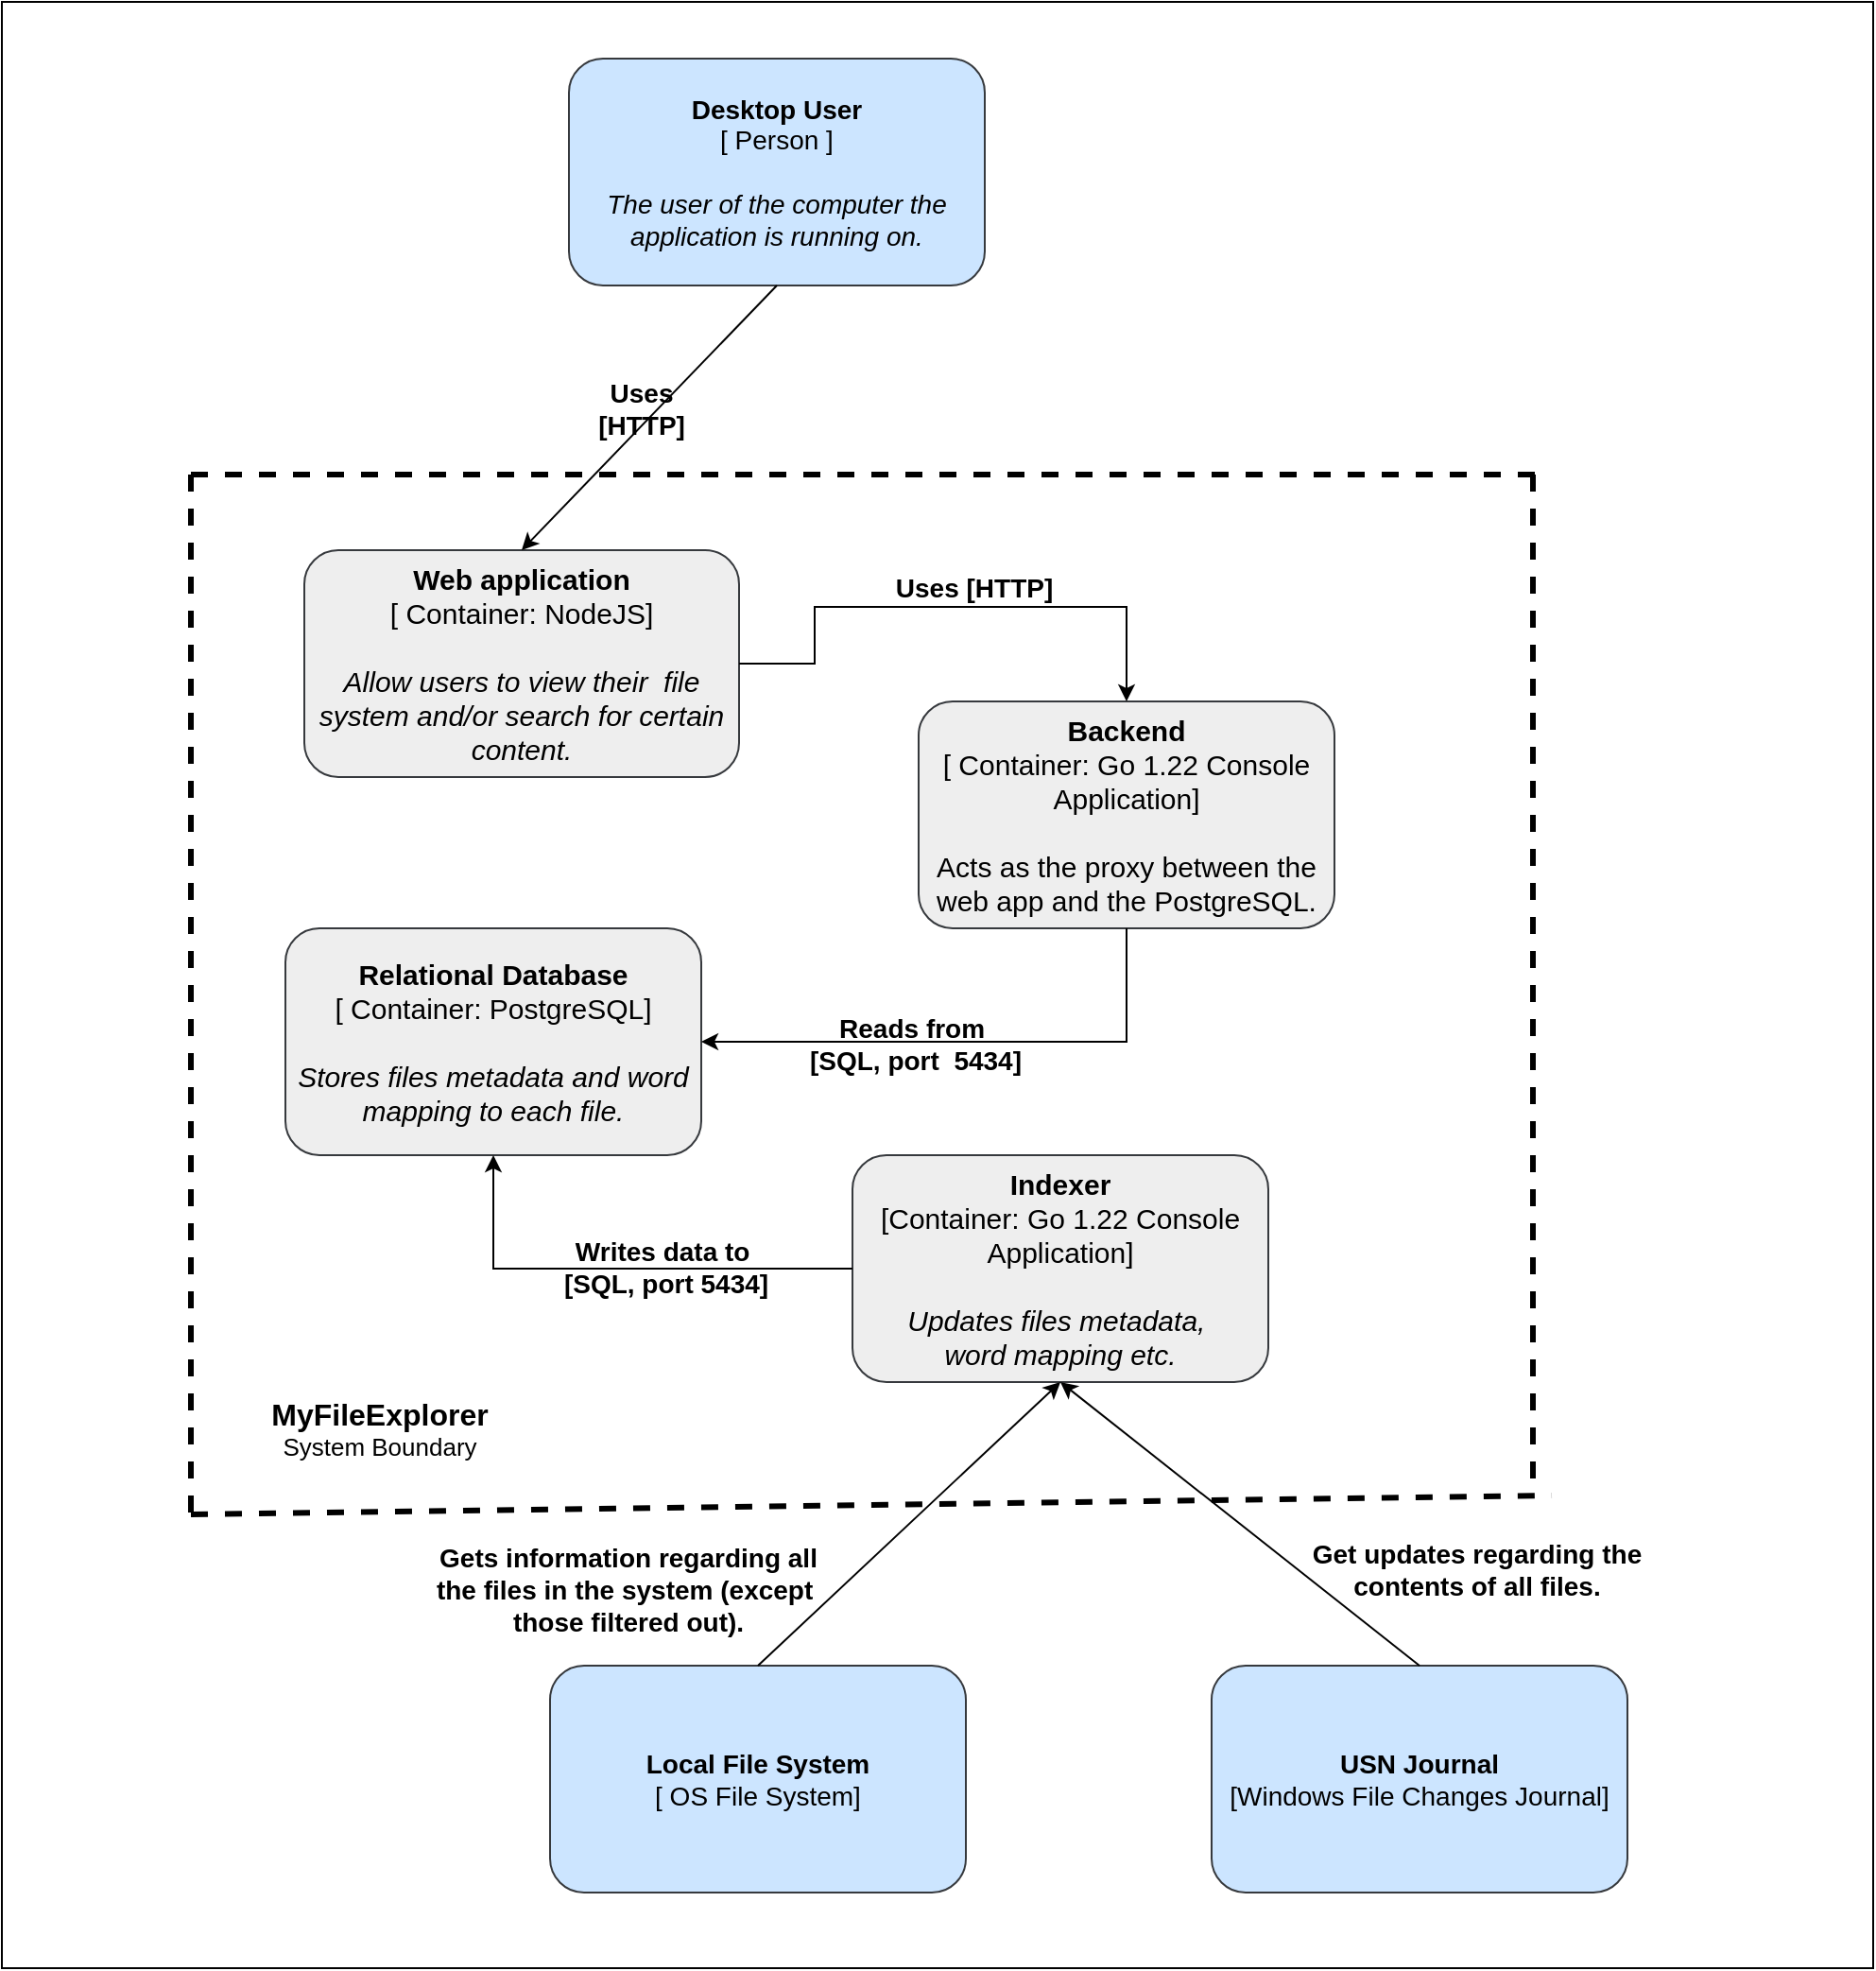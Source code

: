 <mxfile version="22.1.22" type="embed">
  <diagram id="nM7YXTvUPzHVtIW36HO0" name="Page-1">
    <mxGraphModel dx="1839" dy="1866" grid="1" gridSize="10" guides="1" tooltips="1" connect="1" arrows="1" fold="1" page="1" pageScale="1" pageWidth="850" pageHeight="1100" math="0" shadow="0">
      <root>
        <mxCell id="0" />
        <mxCell id="1" parent="0" />
        <mxCell id="62" value="" style="rounded=0;whiteSpace=wrap;html=1;" parent="1" vertex="1">
          <mxGeometry x="-60" y="-90" width="990" height="1040" as="geometry" />
        </mxCell>
        <mxCell id="9" value="&lt;b style=&quot;font-size: 15px;&quot;&gt;&lt;font style=&quot;font-size: 15px;&quot;&gt;Web application&lt;/font&gt;&lt;/b&gt;&lt;div style=&quot;font-size: 15px;&quot;&gt;&lt;font style=&quot;font-size: 15px;&quot;&gt;[ Container: NodeJS]&lt;/font&gt;&lt;/div&gt;&lt;div style=&quot;font-size: 15px;&quot;&gt;&lt;font style=&quot;font-size: 15px;&quot;&gt;&lt;br&gt;&lt;/font&gt;&lt;/div&gt;&lt;div style=&quot;font-size: 15px;&quot;&gt;&lt;i style=&quot;&quot;&gt;&lt;font style=&quot;font-size: 15px;&quot;&gt;Allow users to view their&amp;nbsp; file system and/or search for certain content.&lt;/font&gt;&lt;/i&gt;&lt;/div&gt;" style="rounded=1;whiteSpace=wrap;html=1;fillColor=#eeeeee;strokeColor=#36393d;" parent="1" vertex="1">
          <mxGeometry x="100" y="200" width="230" height="120" as="geometry" />
        </mxCell>
        <mxCell id="10" value="&lt;b style=&quot;font-size: 14px;&quot;&gt;&lt;font style=&quot;font-size: 14px;&quot;&gt;Desktop User&lt;br&gt;&lt;/font&gt;&lt;/b&gt;&lt;div style=&quot;font-size: 14px;&quot;&gt;&lt;font style=&quot;font-size: 14px;&quot;&gt;[ Person ]&lt;/font&gt;&lt;/div&gt;&lt;div style=&quot;font-size: 14px;&quot;&gt;&lt;font style=&quot;font-size: 14px;&quot;&gt;&lt;br&gt;&lt;/font&gt;&lt;/div&gt;&lt;div style=&quot;font-size: 14px;&quot;&gt;&lt;i style=&quot;&quot;&gt;&lt;font style=&quot;font-size: 14px;&quot;&gt;The user of the computer the application is running on.&lt;/font&gt;&lt;/i&gt;&lt;/div&gt;" style="rounded=1;whiteSpace=wrap;html=1;fillColor=#cce5ff;strokeColor=#36393d;" parent="1" vertex="1">
          <mxGeometry x="240" y="-60" width="220" height="120" as="geometry" />
        </mxCell>
        <mxCell id="11" value="" style="endArrow=classic;html=1;rounded=0;exitX=0.5;exitY=1;exitDx=0;exitDy=0;entryX=0.5;entryY=0;entryDx=0;entryDy=0;" parent="1" source="10" target="9" edge="1">
          <mxGeometry width="50" height="50" relative="1" as="geometry">
            <mxPoint x="770" y="220" as="sourcePoint" />
            <mxPoint x="780" y="300" as="targetPoint" />
          </mxGeometry>
        </mxCell>
        <mxCell id="12" value="&lt;font style=&quot;font-size: 14px;&quot;&gt;Uses&lt;br style=&quot;font-size: 14px;&quot;&gt;[HTTP]&lt;/font&gt;" style="edgeLabel;html=1;align=center;verticalAlign=middle;resizable=0;points=[];fontSize=14;labelBackgroundColor=none;fontStyle=1;fontColor=default;" parent="11" vertex="1" connectable="0">
          <mxGeometry x="0.033" y="-4" relative="1" as="geometry">
            <mxPoint y="-5" as="offset" />
          </mxGeometry>
        </mxCell>
        <mxCell id="15" value="&lt;font style=&quot;font-size: 15px;&quot;&gt;&lt;b style=&quot;&quot;&gt;Relational Database&lt;/b&gt;&lt;br&gt;&lt;/font&gt;&lt;div style=&quot;font-size: 15px;&quot;&gt;&lt;font style=&quot;font-size: 15px;&quot;&gt;[ Container: PostgreSQL]&lt;/font&gt;&lt;/div&gt;&lt;div style=&quot;font-size: 15px;&quot;&gt;&lt;font style=&quot;font-size: 15px;&quot;&gt;&lt;br&gt;&lt;/font&gt;&lt;/div&gt;&lt;div style=&quot;font-size: 15px;&quot;&gt;&lt;i&gt;&lt;font style=&quot;font-size: 15px;&quot;&gt;Stores files metadata and word&lt;/font&gt;&lt;/i&gt;&lt;/div&gt;&lt;div style=&quot;font-size: 15px;&quot;&gt;&lt;i&gt;&lt;font style=&quot;font-size: 15px;&quot;&gt;mapping to each file.&lt;/font&gt;&lt;/i&gt;&lt;/div&gt;" style="rounded=1;whiteSpace=wrap;html=1;fillColor=#eeeeee;strokeColor=#36393d;" parent="1" vertex="1">
          <mxGeometry x="90" y="400" width="220" height="120" as="geometry" />
        </mxCell>
        <mxCell id="18" value="&lt;font style=&quot;font-size: 15px;&quot;&gt;&lt;span style=&quot;background-color: initial;&quot;&gt;&lt;b style=&quot;&quot;&gt;Indexer&lt;br&gt;&lt;/b&gt;[Container: Go 1.22 Console&lt;br&gt;Application]&lt;/span&gt;&lt;br&gt;&lt;/font&gt;&lt;div style=&quot;font-size: 15px;&quot;&gt;&lt;font style=&quot;font-size: 15px;&quot;&gt;&lt;br&gt;&lt;/font&gt;&lt;/div&gt;&lt;div style=&quot;font-size: 15px;&quot;&gt;&lt;i&gt;&lt;font style=&quot;font-size: 15px;&quot;&gt;Updates files metadata,&amp;nbsp;&lt;/font&gt;&lt;/i&gt;&lt;/div&gt;&lt;div style=&quot;font-size: 15px;&quot;&gt;&lt;i&gt;&lt;font style=&quot;font-size: 15px;&quot;&gt;word mapping etc.&lt;/font&gt;&lt;/i&gt;&lt;/div&gt;" style="rounded=1;whiteSpace=wrap;html=1;fillColor=#eeeeee;strokeColor=#36393d;" parent="1" vertex="1">
          <mxGeometry x="390" y="520" width="220" height="120" as="geometry" />
        </mxCell>
        <mxCell id="19" value="&lt;b style=&quot;font-size: 14px;&quot;&gt;&lt;font style=&quot;font-size: 14px;&quot;&gt;Local File System&lt;br&gt;&lt;/font&gt;&lt;/b&gt;&lt;div style=&quot;font-size: 14px;&quot;&gt;[ OS File System]&lt;/div&gt;" style="rounded=1;whiteSpace=wrap;html=1;fillColor=#cce5ff;strokeColor=#36393d;" parent="1" vertex="1">
          <mxGeometry x="230" y="790" width="220" height="120" as="geometry" />
        </mxCell>
        <mxCell id="21" value="&lt;br&gt;&lt;br&gt;" style="endArrow=classic;html=1;rounded=0;exitX=0.5;exitY=0;exitDx=0;exitDy=0;entryX=0.5;entryY=1;entryDx=0;entryDy=0;" parent="1" source="19" target="18" edge="1">
          <mxGeometry width="50" height="50" relative="1" as="geometry">
            <mxPoint x="590" y="630" as="sourcePoint" />
            <mxPoint x="490" y="760" as="targetPoint" />
          </mxGeometry>
        </mxCell>
        <mxCell id="23" value="&lt;font style=&quot;font-size: 14px;&quot;&gt;&lt;b style=&quot;font-size: 14px;&quot;&gt;Gets information regarding all&lt;br style=&quot;font-size: 14px;&quot;&gt;the files in the system (except&amp;nbsp;&lt;br style=&quot;font-size: 14px;&quot;&gt;those filtered out).&lt;/b&gt;&lt;/font&gt;" style="edgeLabel;html=1;align=center;verticalAlign=middle;resizable=0;points=[];labelBackgroundColor=none;fontSize=14;fontColor=default;" parent="21" vertex="1" connectable="0">
          <mxGeometry x="0.153" relative="1" as="geometry">
            <mxPoint x="-162" y="46" as="offset" />
          </mxGeometry>
        </mxCell>
        <mxCell id="25" value="" style="endArrow=none;dashed=1;html=1;rounded=0;strokeWidth=3;" parent="1" edge="1">
          <mxGeometry width="50" height="50" relative="1" as="geometry">
            <mxPoint x="40" y="160" as="sourcePoint" />
            <mxPoint x="760" y="160" as="targetPoint" />
          </mxGeometry>
        </mxCell>
        <mxCell id="26" value="" style="endArrow=none;dashed=1;html=1;rounded=0;strokeWidth=3;" parent="1" edge="1">
          <mxGeometry width="50" height="50" relative="1" as="geometry">
            <mxPoint x="40" y="160" as="sourcePoint" />
            <mxPoint x="40" y="710" as="targetPoint" />
          </mxGeometry>
        </mxCell>
        <mxCell id="27" value="" style="endArrow=none;dashed=1;html=1;rounded=0;strokeWidth=3;" parent="1" edge="1">
          <mxGeometry width="50" height="50" relative="1" as="geometry">
            <mxPoint x="40" y="710" as="sourcePoint" />
            <mxPoint x="760" y="700" as="targetPoint" />
          </mxGeometry>
        </mxCell>
        <mxCell id="28" value="" style="endArrow=none;dashed=1;html=1;rounded=0;strokeWidth=3;" parent="1" edge="1">
          <mxGeometry width="50" height="50" relative="1" as="geometry">
            <mxPoint x="750" y="160" as="sourcePoint" />
            <mxPoint x="750" y="700" as="targetPoint" />
          </mxGeometry>
        </mxCell>
        <mxCell id="32" value="&lt;font style=&quot;font-size: 16px;&quot;&gt;&lt;b&gt;MyFileExplorer&lt;/b&gt;&lt;/font&gt;&lt;br&gt;&lt;font style=&quot;font-size: 13px;&quot;&gt;System Boundary&lt;/font&gt;" style="text;html=1;strokeColor=none;fillColor=none;align=center;verticalAlign=middle;whiteSpace=wrap;rounded=0;" parent="1" vertex="1">
          <mxGeometry x="60" y="650" width="160" height="30" as="geometry" />
        </mxCell>
        <mxCell id="33" value="&lt;span style=&quot;font-size: 14px; background-color: initial;&quot;&gt;&lt;b&gt;USN Journal&lt;br&gt;&lt;/b&gt;[Windows File Changes Journal]&lt;/span&gt;" style="rounded=1;whiteSpace=wrap;html=1;fillColor=#cce5ff;strokeColor=#36393d;" parent="1" vertex="1">
          <mxGeometry x="580" y="790" width="220" height="120" as="geometry" />
        </mxCell>
        <mxCell id="34" value="" style="endArrow=classic;html=1;rounded=0;exitX=0.5;exitY=0;exitDx=0;exitDy=0;entryX=0.5;entryY=1;entryDx=0;entryDy=0;" parent="1" source="33" target="18" edge="1">
          <mxGeometry width="50" height="50" relative="1" as="geometry">
            <mxPoint x="610" y="700" as="sourcePoint" />
            <mxPoint x="790" y="830" as="targetPoint" />
          </mxGeometry>
        </mxCell>
        <mxCell id="35" value="&lt;font style=&quot;font-size: 14px;&quot;&gt;Get updates regarding the&lt;br style=&quot;font-size: 14px;&quot;&gt;contents of all files.&lt;/font&gt;" style="edgeLabel;html=1;align=center;verticalAlign=middle;resizable=0;points=[];labelBackgroundColor=none;fontColor=default;fontSize=14;fontStyle=1" parent="34" vertex="1" connectable="0">
          <mxGeometry x="0.015" y="3" relative="1" as="geometry">
            <mxPoint x="128" y="23" as="offset" />
          </mxGeometry>
        </mxCell>
        <mxCell id="42" value="" style="endArrow=classic;html=1;rounded=0;exitX=0;exitY=0.5;exitDx=0;exitDy=0;entryX=0.5;entryY=1;entryDx=0;entryDy=0;" parent="1" source="18" target="15" edge="1">
          <mxGeometry width="50" height="50" relative="1" as="geometry">
            <mxPoint x="370" y="590" as="sourcePoint" />
            <mxPoint x="190" y="520" as="targetPoint" />
            <Array as="points">
              <mxPoint x="200" y="580" />
            </Array>
          </mxGeometry>
        </mxCell>
        <mxCell id="57" value="&lt;font style=&quot;font-size: 14px;&quot;&gt;&lt;b style=&quot;font-size: 14px;&quot;&gt;Writes data to&amp;nbsp;&lt;br style=&quot;border-color: var(--border-color); font-size: 14px;&quot;&gt;[SQL, port 5434]&lt;/b&gt;&lt;/font&gt;" style="edgeLabel;html=1;align=center;verticalAlign=middle;resizable=0;points=[];labelBackgroundColor=none;fontColor=default;fontSize=14;" parent="42" vertex="1" connectable="0">
          <mxGeometry x="-0.21" y="-1" relative="1" as="geometry">
            <mxPoint as="offset" />
          </mxGeometry>
        </mxCell>
        <mxCell id="44" value="&lt;font style=&quot;font-size: 15px;&quot;&gt;&lt;span style=&quot;background-color: initial;&quot;&gt;&lt;b style=&quot;&quot;&gt;Backend&lt;br&gt;&lt;/b&gt;[ Container: Go 1.22 Console&lt;br&gt;Application]&lt;/span&gt;&lt;br&gt;&lt;/font&gt;&lt;div style=&quot;font-size: 15px;&quot;&gt;&lt;font style=&quot;font-size: 15px;&quot;&gt;&lt;br&gt;Acts as the proxy between the web app and the PostgreSQL.&lt;/font&gt;&lt;/div&gt;" style="rounded=1;whiteSpace=wrap;html=1;fillColor=#eeeeee;strokeColor=#36393d;" parent="1" vertex="1">
          <mxGeometry x="425" y="280" width="220" height="120" as="geometry" />
        </mxCell>
        <mxCell id="53" value="" style="endArrow=classic;html=1;rounded=0;exitX=0.5;exitY=1;exitDx=0;exitDy=0;entryX=1;entryY=0.5;entryDx=0;entryDy=0;" parent="1" source="44" target="15" edge="1">
          <mxGeometry width="50" height="50" relative="1" as="geometry">
            <mxPoint x="520" y="410" as="sourcePoint" />
            <mxPoint x="370" y="380" as="targetPoint" />
            <Array as="points">
              <mxPoint x="535" y="460" />
            </Array>
          </mxGeometry>
        </mxCell>
        <mxCell id="59" value="&lt;font style=&quot;font-size: 14px;&quot;&gt;&lt;b style=&quot;font-size: 14px;&quot;&gt;Reads from&amp;nbsp;&lt;br style=&quot;border-color: var(--border-color); font-size: 14px;&quot;&gt;&lt;span style=&quot;font-size: 14px;&quot;&gt;[SQL, port&amp;nbsp; 5434]&lt;/span&gt;&lt;/b&gt;&lt;/font&gt;" style="edgeLabel;html=1;align=center;verticalAlign=middle;resizable=0;points=[];labelBackgroundColor=none;fontColor=default;fontSize=14;" parent="53" vertex="1" connectable="0">
          <mxGeometry x="0.203" y="1" relative="1" as="geometry">
            <mxPoint x="-1" as="offset" />
          </mxGeometry>
        </mxCell>
        <mxCell id="55" value="" style="endArrow=classic;html=1;rounded=0;exitX=1;exitY=0.5;exitDx=0;exitDy=0;entryX=0.5;entryY=0;entryDx=0;entryDy=0;" parent="1" source="9" target="44" edge="1">
          <mxGeometry width="50" height="50" relative="1" as="geometry">
            <mxPoint x="320" y="430" as="sourcePoint" />
            <mxPoint x="370" y="380" as="targetPoint" />
            <Array as="points">
              <mxPoint x="370" y="260" />
              <mxPoint x="370" y="230" />
              <mxPoint x="535" y="230" />
            </Array>
          </mxGeometry>
        </mxCell>
        <mxCell id="60" value="&lt;font style=&quot;font-size: 14px;&quot;&gt;&lt;span style=&quot;font-size: 14px;&quot;&gt;&lt;b style=&quot;font-size: 14px;&quot;&gt;Uses [HTTP]&lt;/b&gt;&lt;/span&gt;&lt;/font&gt;" style="edgeLabel;html=1;align=center;verticalAlign=middle;resizable=0;points=[];labelBackgroundColor=none;fontColor=default;fontSize=14;" parent="55" vertex="1" connectable="0">
          <mxGeometry x="0.115" y="1" relative="1" as="geometry">
            <mxPoint x="-5" y="-9" as="offset" />
          </mxGeometry>
        </mxCell>
      </root>
    </mxGraphModel>
  </diagram>
</mxfile>
